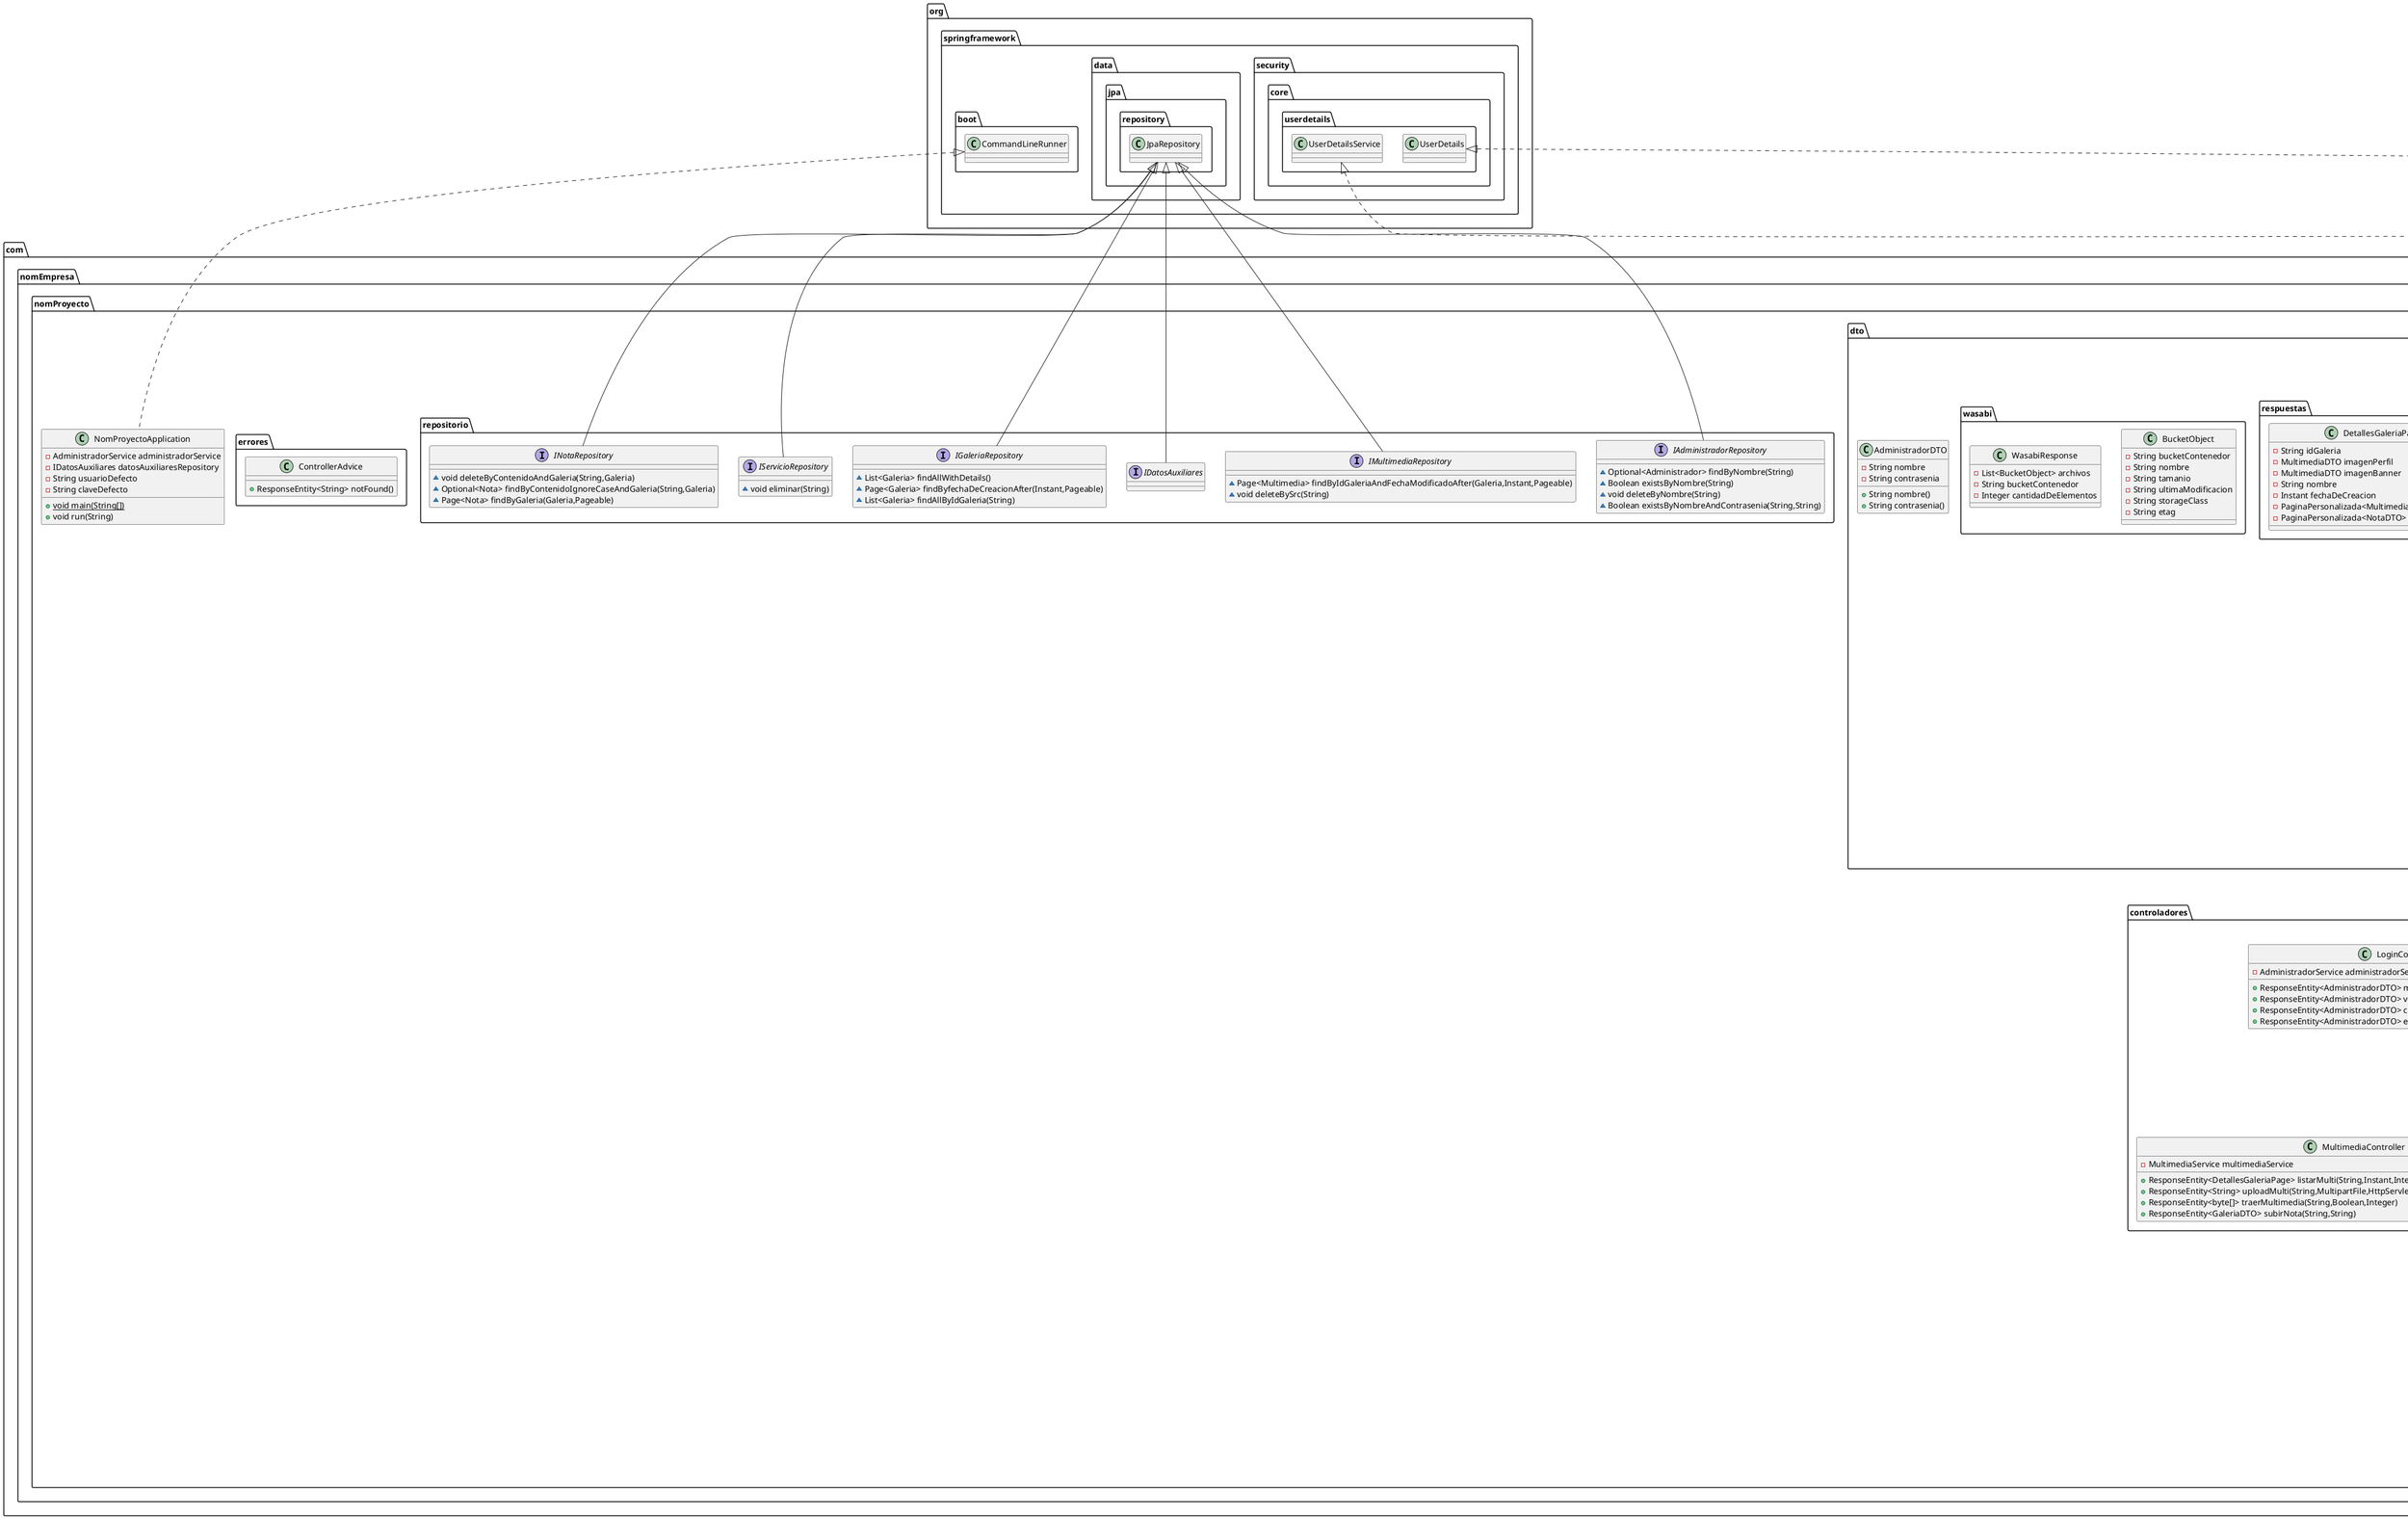 @startuml
class com.nomEmpresa.nomProyecto.configuration.CacheConfig {
+ CacheManager cacheManager()
+ CaffeineCache cacheBuild(String,Long,TimeUnit)
}

class com.nomEmpresa.nomProyecto.servicio.MultimediaService {
- IGaleriaRepository galeriaRepository
- IMultimediaRepository multimediaRepository
- BucketService bucketService
- INotaRepository notaRepository
+ ResponseEntity<String> agregarMultimedia(String,MultipartFile,HttpServletRequest)
+ ResponseEntity<DetallesGaleriaPage> listarMulti(String,Instant,Pageable,Pageable)
+ ResponseEntity<byte[]> getArchivoCompleto(String)
+ ResponseEntity<byte[]> getArchivoComprimido(String,Integer)
+ ResponseEntity<String> deleteArchivo(String)
+ ResponseEntity<GaleriaDTO> agregarNota(String,String)
+ ResponseEntity<String> deleteNota(String,String)
}


class com.nomEmpresa.nomProyecto.dto.modelos.GaleriaDTO {
- String idGaleria
- MultimediaDTO imagenPerfil
- MultimediaDTO imagenBanner
- Set<MultimediaDTO> archivos
- String nombre
- Instant fechaDeCreacion
- List<NotaDTO> notas
+ MultimediaDTO imagenBanner()
+ Instant fechaDeCreacion()
+ List<NotaDTO> notas()
+ MultimediaDTO imagenPerfil()
+ String idGaleria()
+ Set<MultimediaDTO> archivos()
+ String nombre()
}


class com.nomEmpresa.nomProyecto.servicio.AdministradorService {
- IAdministradorRepository administradorRepository
- PasswordEncoder passwordEncoder
+ ResponseEntity<AdministradorDTO> cambiarContraseniaAdmin(AdministradorDTO)
+ ResponseEntity<AdministradorDTO> crearAdmin(AdministradorDTO)
+ ResponseEntity<AdministradorDTO> eliminarAdministrador(String)
+ Administrador consultarAdministrador(String)
+ boolean compararContrasenias(String,String)
}


enum com.nomEmpresa.nomProyecto.modelos.Roles {
+  ROLE_ADMIN
+  ROLE_USER
- Long id
+ String getAuthority()
}


enum com.nomEmpresa.nomProyecto.configuration.CacheName {
+  ADMINISTRADOR
+  INTENTOS_USUARIO
}

class com.nomEmpresa.nomProyecto.modelos.Multimedia {
- Long id
- String src
- Instant fechaModificado
- Galeria idGaleria
+ MultimediaDTO getDTO()
+ boolean equals(Object)
+ int hashCode()
}


class com.nomEmpresa.nomProyecto.controladores.LoginController {
- AdministradorService administradorService
+ ResponseEntity<AdministradorDTO> modificarAdmin(AdministradorDTO)
+ ResponseEntity<AdministradorDTO> verificar(AdministradorDTO)
+ ResponseEntity<AdministradorDTO> crearAdmin(AdministradorDTO)
+ ResponseEntity<AdministradorDTO> eliminarAdmin(String)
}


class com.nomEmpresa.nomProyecto.configuration.security.Autenticacion {
- IAdministradorRepository administradorRepository
+ UserDetails loadUserByUsername(String)
}


class com.nomEmpresa.nomProyecto.dto.modelos.ServicioDto {
- String titulo
- String subtitulo
- String descripcion
- List<String> incluido
- List<String> exclusivo
- String notas
- String tipo
- Float precio
+ List<String> incluido()
+ String notas()
+ String tipo()
+ String descripcion()
+ Float precio()
+ String titulo()
+ String subtitulo()
+ List<String> exclusivo()
}


class com.nomEmpresa.nomProyecto.controladores.AdminController {
- GaleriaService galeriaService
- MultimediaService multimediaService
+ ResponseEntity<PaginaPersonalizada<GaleriaDTO>> listarGalerias(Boolean,Boolean,Instant,int,int,String)
+ ResponseEntity<GaleriaDTO> crearGaleria(String,MultipartFile,MultipartFile,HttpServletRequest)
+ ResponseEntity<String> deleteMulti(String)
+ ResponseEntity<String> deleteNota(String,String)
+ ResponseEntity<String> deleteGaleria(String)
+ ResponseEntity<GaleriaDTO> updateGaleria(String,String,MultipartFile,MultipartFile,HttpServletRequest)
}


interface com.nomEmpresa.nomProyecto.repositorio.IAdministradorRepository {
~ Optional<Administrador> findByNombre(String)
~ Boolean existsByNombre(String)
~ void deleteByNombre(String)
~ Boolean existsByNombreAndContrasenia(String,String)
}

class com.nomEmpresa.nomProyecto.modelos.Servicio {
- Long id
- String titulo
- String subtitulo
- String Descripcion
- List<String> incluido
- List<String> exclusivo
- String notas
- String tipo
- Float precio
- DatosAuxiliares datosAuxiliares
+ boolean equals(Object)
+ int hashCode()
}


class com.nomEmpresa.nomProyecto.errores.ControllerAdvice {
+ ResponseEntity<String> notFound()
}

class com.nomEmpresa.nomProyecto.dto.modelos.NotaDTO {
- String contenido
- Instant lastUpdated
+ String contenido()
+ Instant lastUpdated()
}


abstract class com.nomEmpresa.nomProyecto.servicio.DTOMapper {
+ {static} GaleriaDTO galeriaDTO(Galeria,Boolean,Boolean)
+ {static} List<NotaDTO> notasDTO(List<Nota>)
+ {static} DatosAuxiliaresDTO getDatosAuxiliaresDTO(DatosAuxiliares)
+ {static} Set<ServicioDto> getServiciosDto(Set<Servicio>)
}

class com.nomEmpresa.nomProyecto.dto.modelos.DatosAuxiliaresDTO {
- String presentacion
- String direccion
- String celular
- String horario
- String email
- String facebook
- String instagram
- String whatsapp
- Set<ServicioDto> servicios
+ Set<ServicioDto> servicios()
+ String whatsapp()
+ String presentacion()
+ String facebook()
+ String celular()
+ String direccion()
+ String horario()
+ String email()
+ String instagram()
}


class com.nomEmpresa.nomProyecto.configuration.OpenApiConfig {
+ OpenAPI openAPI()
}

class com.nomEmpresa.nomProyecto.dto.AdministradorDTO {
- String nombre
- String contrasenia
+ String nombre()
+ String contrasenia()
}


class com.nomEmpresa.nomProyecto.servicio.BucketService {
- AmazonS3 s3
- ObjectMapper mapper
- String nombreBucket
- IMultimediaRepository multimediaRepository
- IGaleriaRepository galeriaRepository
+ ResponseEntity<String> uploadMulti(Galeria,MultipartFile,HttpServletRequest)
+ String getUrlDeRecurso(String,HttpServletRequest,File)
+ ResponseEntity<WasabiResponse> getAll()
+ File multipartFileToFile(MultipartFile)
+ ResponseEntity<String> deleteMulti(String)
+ ResponseEntity<byte[]> getArchivo(String)
+ ResponseEntity<String> deleteGaleria(String)
}


class com.nomEmpresa.nomProyecto.dto.modelos.MultimediaDTO {
- String src
- Instant lastUpdated
+ String src()
+ Instant lastUpdated()
}


interface com.nomEmpresa.nomProyecto.repositorio.IMultimediaRepository {
~ Page<Multimedia> findByIdGaleriaAndFechaModificadoAfter(Galeria,Instant,Pageable)
~ void deleteBySrc(String)
}

class com.nomEmpresa.nomProyecto.servicio.GaleriaService {
- IGaleriaRepository galeriaRepository
- IMultimediaRepository multimediaRepository
- BucketService bucketService
+ ResponseEntity<PaginaPersonalizada<GaleriaDTO>> listarGalerias(Boolean,Boolean,Instant,Pageable)
+ ResponseEntity<GaleriaDTO> crearGaleria(String,MultipartFile,MultipartFile,HttpServletRequest)
+ ResponseEntity<String> deleteGaleria(String)
+ ResponseEntity<GaleriaDTO> updateGaleria(String,String,MultipartFile,MultipartFile,HttpServletRequest)
}


class com.nomEmpresa.nomProyecto.dto.respuestas.PaginaPersonalizada {
# List<T> contenido
# Integer paginaActual
# Integer totalDePaginas
# Integer tamaño
# Long totalDeElementos
}

class com.nomEmpresa.nomProyecto.controladores.MultimediaController {
- MultimediaService multimediaService
+ ResponseEntity<DetallesGaleriaPage> listarMulti(String,Instant,Integer,Integer,String,Integer,Integer,String)
+ ResponseEntity<String> uploadMulti(String,MultipartFile,HttpServletRequest)
+ ResponseEntity<byte[]> traerMultimedia(String,Boolean,Integer)
+ ResponseEntity<GaleriaDTO> subirNota(String,String)
}


interface com.nomEmpresa.nomProyecto.repositorio.IDatosAuxiliares {
}
class com.nomEmpresa.nomProyecto.configuration.S3StorageConfig {
- String username
- String accesKey
- String secretKey
- String region
- String serviceUrl
+ AmazonS3 credentials()
}


interface com.nomEmpresa.nomProyecto.repositorio.IGaleriaRepository {
~ List<Galeria> findAllWithDetails()
~ Page<Galeria> findByfechaDeCreacionAfter(Instant,Pageable)
~ List<Galeria> findAllByIdGaleria(String)
}

enum com.nomEmpresa.nomProyecto.modelos.TipoServicio {
+  PAQUETE
+  EXTRA
}

class com.nomEmpresa.nomProyecto.modelos.Galeria {
- String idGaleria
- String nombre
- Instant fechaDeCreacion
- Set<Multimedia> multimedias
- Multimedia imgPerfil
- Multimedia imgBanner
- List<Nota> notas
+ void generarId()
+ boolean equals(Object)
+ int hashCode()
+ void setMultimedias(Set<Multimedia>)
}


abstract class com.nomEmpresa.nomProyecto.servicio.Validador {
- {static} Set<String> formatosPermitidos
+ {static} Boolean validarFormatoMultimedia(MultipartFile)
+ {static} Boolean validarNombreMultimmedia(MultipartFile)
}


class com.nomEmpresa.nomProyecto.controladores.DatosController {
- DatosAuxiliaresService datosAuxiliaresService
+ ResponseEntity<DatosAuxiliaresDTO> getDatosAuxiliares()
+ ResponseEntity<DatosAuxiliaresDTO> setDatosAuxiliares(String,String,String,String,String,String,String,String)
+ ResponseEntity<DatosAuxiliaresDTO> agregarServicio(ServicioDto)
+ ResponseEntity<DatosAuxiliaresDTO> eliminarServicio(String)
}


class com.nomEmpresa.nomProyecto.servicio.DatosAuxiliaresService {
- IDatosAuxiliares repositorio
- IServicioRepository servicioRepository
+ ResponseEntity<DatosAuxiliaresDTO> editar(DatosAuxiliaresDTO)
+ ResponseEntity<DatosAuxiliaresDTO> traer()
+ ResponseEntity<DatosAuxiliaresDTO> agregarServicio(ServicioDto)
+ ResponseEntity<DatosAuxiliaresDTO> eliminarServicio(String)
- ResponseEntity<DatosAuxiliaresDTO> sinRegistroExistente()
- ResponseEntity<DatosAuxiliaresDTO> aceptado(DatosAuxiliares)
}


class com.nomEmpresa.nomProyecto.modelos.Administrador {
- String nombre
- String contrasenia
- Roles rol
+ AdministradorDTO getDto()
+ void generarId()
+ Collection<? extends GrantedAuthority> getAuthorities()
+ String getPassword()
+ String getUsername()
+ String getNombre()
+ void setNombre(String)
+ String getContrasenia()
+ void setContrasenia(String)
}


interface com.nomEmpresa.nomProyecto.repositorio.IServicioRepository {
~ void eliminar(String)
}

class com.nomEmpresa.nomProyecto.dto.wasabi.BucketObject {
- String bucketContenedor
- String nombre
- String tamanio
- String ultimaModificacion
- String storageClass
- String etag
}

class com.nomEmpresa.nomProyecto.dto.respuestas.DetallesGaleriaPage {
- String idGaleria
- MultimediaDTO imagenPerfil
- MultimediaDTO imagenBanner
- String nombre
- Instant fechaDeCreacion
- PaginaPersonalizada<MultimediaDTO> fotosPage
- PaginaPersonalizada<NotaDTO> notasPage
}

class com.nomEmpresa.nomProyecto.modelos.Nota {
- Long id
- String contenido
- Instant hora
- Galeria galeria
+ boolean equals(Object)
+ int hashCode()
}


interface com.nomEmpresa.nomProyecto.repositorio.INotaRepository {
~ void deleteByContenidoAndGaleria(String,Galeria)
~ Optional<Nota> findByContenidoIgnoreCaseAndGaleria(String,Galeria)
~ Page<Nota> findByGaleria(Galeria,Pageable)
}

class com.nomEmpresa.nomProyecto.modelos.DatosAuxiliares {
- Long id
- String presentacion
- String direccion
- String celular
- String horario
- String email
- String facebook
- String instagram
- String whatsapp
- Set<Servicio> servicios
+ void agregarServicio(Servicio)
+ boolean equals(Object)
+ int hashCode()
}


class com.nomEmpresa.nomProyecto.NomProyectoApplication {
- AdministradorService administradorService
- IDatosAuxiliares datosAuxiliaresRepository
- String usuarioDefecto
- String claveDefecto
+ {static} void main(String[])
+ void run(String)
}


class com.nomEmpresa.nomProyecto.configuration.security.SecurityConfig {
- Autenticacion autenticacionService
+ SecurityFilterChain securityFilterChain(HttpSecurity)
+ DaoAuthenticationProvider authenticationProvider(UserDetailsService,PasswordEncoder)
+ CorsConfigurationSource corsConfigurationSource()
+ PasswordEncoder passwordEncoder()
}


class com.nomEmpresa.nomProyecto.dto.wasabi.WasabiResponse {
- List<BucketObject> archivos
- String bucketContenedor
- Integer cantidadDeElementos
}

class com.nomEmpresa.nomProyecto.configuration.JpaConfig {
- String driver
- String url
- String usuario
- String contrasenia
- Integer maxPoolSize
+ DataSource dataSource()
}




org.springframework.security.core.userdetails.UserDetailsService <|.. com.nomEmpresa.nomProyecto.configuration.security.Autenticacion
org.springframework.data.jpa.repository.JpaRepository <|-- com.nomEmpresa.nomProyecto.repositorio.IAdministradorRepository
org.springframework.data.jpa.repository.JpaRepository <|-- com.nomEmpresa.nomProyecto.repositorio.IMultimediaRepository
org.springframework.data.jpa.repository.JpaRepository <|-- com.nomEmpresa.nomProyecto.repositorio.IDatosAuxiliares
org.springframework.data.jpa.repository.JpaRepository <|-- com.nomEmpresa.nomProyecto.repositorio.IGaleriaRepository
org.springframework.security.core.userdetails.UserDetails <|.. com.nomEmpresa.nomProyecto.modelos.Administrador
org.springframework.data.jpa.repository.JpaRepository <|-- com.nomEmpresa.nomProyecto.repositorio.IServicioRepository
org.springframework.data.jpa.repository.JpaRepository <|-- com.nomEmpresa.nomProyecto.repositorio.INotaRepository
org.springframework.boot.CommandLineRunner <|.. com.nomEmpresa.nomProyecto.NomProyectoApplication
@enduml